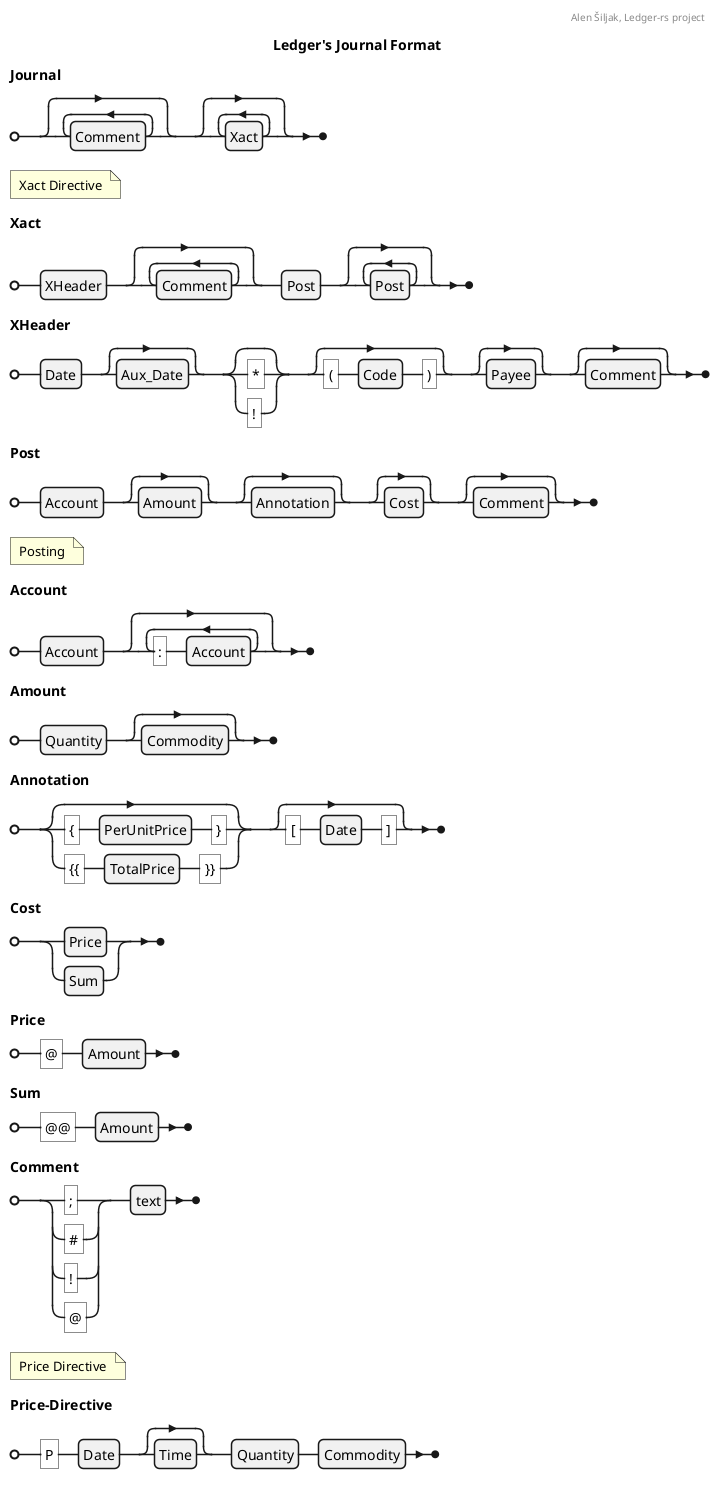 @startebnf
title Ledger's Journal Format
header Alen Šiljak, Ledger-rs project

Journal = {Comment}, {Xact};

(* Xact Directive *)
Xact = XHeader, {Comment}, Post, {Post};

XHeader = Date, [Aux_Date], ["*" | "!"], [("(", Code, ")")], [Payee], [Comment];
Post = Account, [Amount], [Annotation], [Cost], [Comment];

(* Posting *)
Account = Account, {(":", Account)};
Amount = Quantity, [Commodity];
Annotation = [("{", PerUnitPrice, "}") | ("{{", TotalPrice, "}}")], [("[", Date, "]")];
Cost = Price | Sum;
Price = ("@", Amount);
Sum = ("@@", Amount);

Comment = (";" | "#" | "!" | "@"), text ;

(* Price Directive *)
Price-Directive = "P", Date, [Time], Quantity, Commodity;

@endebnf
